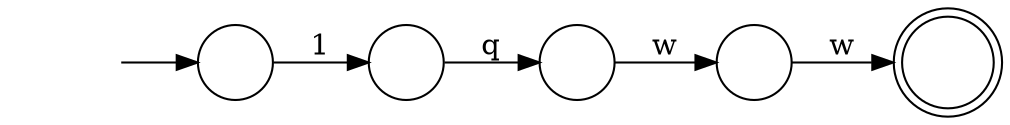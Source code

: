 digraph Automaton {
	graph [bb="0,0,457,44",
		dpi=96,
		rankdir=LR
	];
	node [label="\N"];
	0	 [height=0.5,
		label="",
		pos="188,22",
		shape=circle,
		width=0.5];
	4	 [height=0.5,
		label="",
		pos="267,22",
		shape=circle,
		width=0.5];
	0 -> 4	 [label=q,
		lp="227.5,29.5",
		pos="e,248.96,22 206.09,22 215.66,22 227.82,22 238.68,22"];
	2	 [height=0.5,
		label="",
		pos="349,22",
		shape=circle,
		width=0.5];
	4 -> 2	 [label=w,
		lp="308,29.5",
		pos="e,330.95,22 285.36,22 295.7,22 309.06,22 320.78,22"];
	1	 [height=0.61111,
		label="",
		pos="435,22",
		shape=doublecircle,
		width=0.61111];
	2 -> 1	 [label=w,
		lp="390,29.5",
		pos="e,412.74,22 367.4,22 377.59,22 390.75,22 402.68,22"];
	3	 [height=0.5,
		label="",
		pos="109,22",
		shape=circle,
		width=0.5];
	3 -> 0	 [label=1,
		lp="148.5,29.5",
		pos="e,169.96,22 127.09,22 136.66,22 148.82,22 159.68,22"];
	initial	 [height=0.5,
		label="",
		pos="27,22",
		shape=plaintext,
		width=0.75];
	initial -> 3	 [pos="e,90.826,22 54.195,22 62.654,22 72.051,22 80.595,22"];
}
